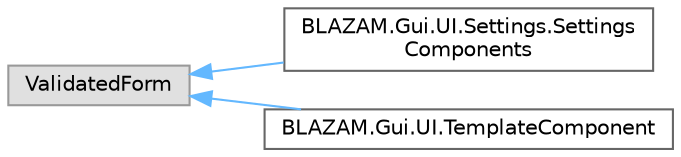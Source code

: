 digraph "Graphical Class Hierarchy"
{
 // LATEX_PDF_SIZE
  bgcolor="transparent";
  edge [fontname=Helvetica,fontsize=10,labelfontname=Helvetica,labelfontsize=10];
  node [fontname=Helvetica,fontsize=10,shape=box,height=0.2,width=0.4];
  rankdir="LR";
  Node0 [id="Node000000",label="ValidatedForm",height=0.2,width=0.4,color="grey60", fillcolor="#E0E0E0", style="filled",tooltip=" "];
  Node0 -> Node1 [id="edge243_Node000000_Node000001",dir="back",color="steelblue1",style="solid",tooltip=" "];
  Node1 [id="Node000001",label="BLAZAM.Gui.UI.Settings.Settings\lComponents",height=0.2,width=0.4,color="grey40", fillcolor="white", style="filled",URL="$class_b_l_a_z_a_m_1_1_gui_1_1_u_i_1_1_settings_1_1_settings_components.html",tooltip=" "];
  Node0 -> Node2 [id="edge244_Node000000_Node000002",dir="back",color="steelblue1",style="solid",tooltip=" "];
  Node2 [id="Node000002",label="BLAZAM.Gui.UI.TemplateComponent",height=0.2,width=0.4,color="grey40", fillcolor="white", style="filled",URL="$class_b_l_a_z_a_m_1_1_gui_1_1_u_i_1_1_template_component.html",tooltip=" "];
}
